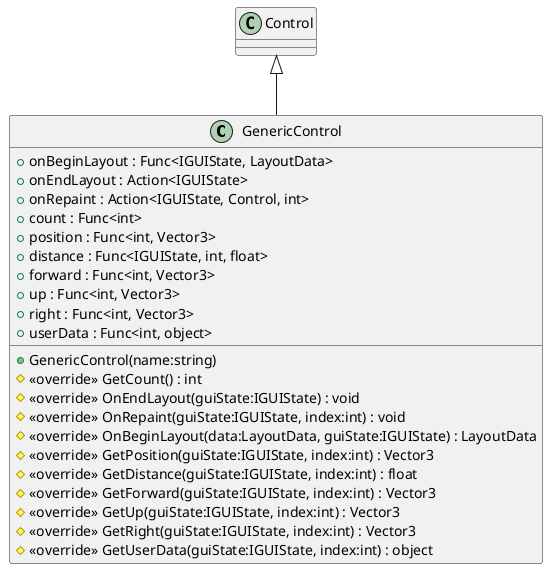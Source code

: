 @startuml
class GenericControl {
    + onBeginLayout : Func<IGUIState, LayoutData>
    + onEndLayout : Action<IGUIState>
    + onRepaint : Action<IGUIState, Control, int>
    + count : Func<int>
    + position : Func<int, Vector3>
    + distance : Func<IGUIState, int, float>
    + forward : Func<int, Vector3>
    + up : Func<int, Vector3>
    + right : Func<int, Vector3>
    + userData : Func<int, object>
    + GenericControl(name:string)
    # <<override>> GetCount() : int
    # <<override>> OnEndLayout(guiState:IGUIState) : void
    # <<override>> OnRepaint(guiState:IGUIState, index:int) : void
    # <<override>> OnBeginLayout(data:LayoutData, guiState:IGUIState) : LayoutData
    # <<override>> GetPosition(guiState:IGUIState, index:int) : Vector3
    # <<override>> GetDistance(guiState:IGUIState, index:int) : float
    # <<override>> GetForward(guiState:IGUIState, index:int) : Vector3
    # <<override>> GetUp(guiState:IGUIState, index:int) : Vector3
    # <<override>> GetRight(guiState:IGUIState, index:int) : Vector3
    # <<override>> GetUserData(guiState:IGUIState, index:int) : object
}
Control <|-- GenericControl
@enduml
